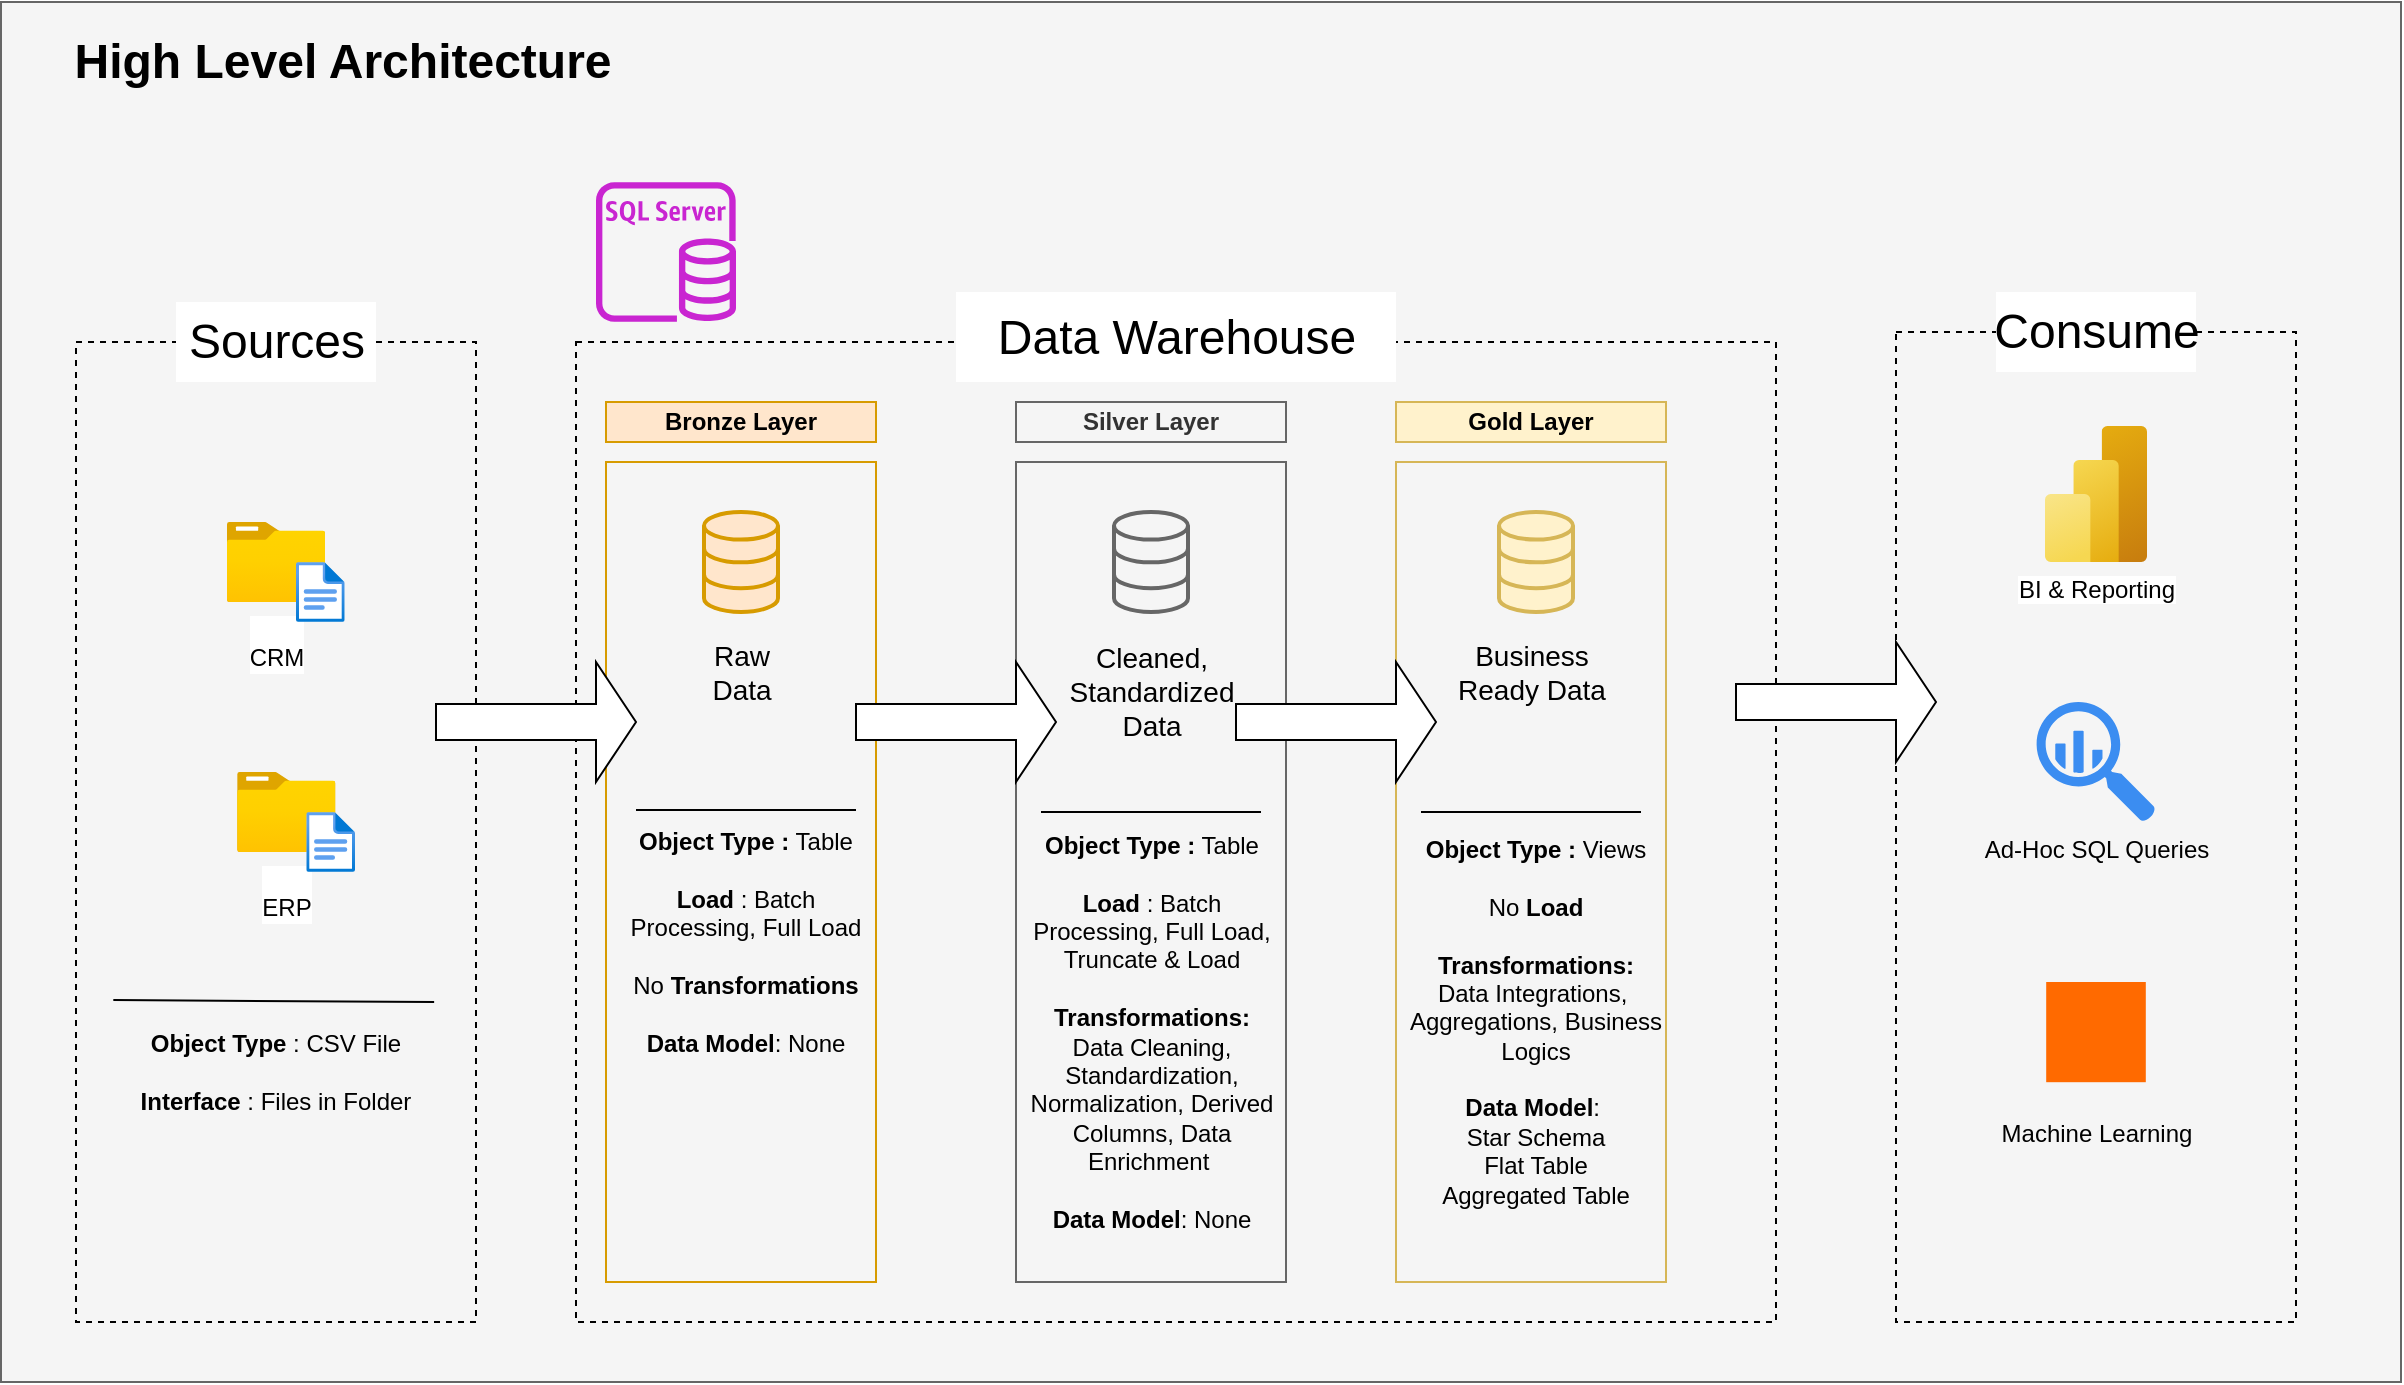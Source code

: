 <mxfile version="26.0.16">
  <diagram name="Page-1" id="6OiNLDRtXJ-XwX4tAJ69">
    <mxGraphModel dx="3092" dy="753" grid="1" gridSize="10" guides="1" tooltips="1" connect="1" arrows="1" fold="1" page="1" pageScale="1" pageWidth="850" pageHeight="1100" math="0" shadow="0">
      <root>
        <mxCell id="0" />
        <mxCell id="1" parent="0" />
        <mxCell id="V0E_rNhxR0BCft7JuIcc-1" value="" style="rounded=0;whiteSpace=wrap;html=1;fillColor=#f5f5f5;fontColor=#333333;strokeColor=#666666;" vertex="1" parent="1">
          <mxGeometry x="-1637.5" y="50" width="1200" height="690" as="geometry" />
        </mxCell>
        <mxCell id="NPlb_PadJ-hofh01fYWX-1" value="High Level Architecture" style="text;strokeColor=none;fillColor=none;html=1;fontSize=24;fontStyle=1;verticalAlign=middle;align=center;" parent="1" vertex="1">
          <mxGeometry x="-1637.5" y="60" width="340" height="40" as="geometry" />
        </mxCell>
        <mxCell id="NPlb_PadJ-hofh01fYWX-3" value="" style="rounded=0;whiteSpace=wrap;html=1;fillColor=none;dashed=1;" parent="1" vertex="1">
          <mxGeometry x="-1600" y="220" width="200" height="490" as="geometry" />
        </mxCell>
        <mxCell id="NPlb_PadJ-hofh01fYWX-5" value="Sources" style="text;strokeColor=none;fillColor=default;html=1;fontSize=24;fontStyle=0;verticalAlign=middle;align=center;" parent="1" vertex="1">
          <mxGeometry x="-1550" y="200" width="100" height="40" as="geometry" />
        </mxCell>
        <mxCell id="NPlb_PadJ-hofh01fYWX-6" value="" style="rounded=0;whiteSpace=wrap;html=1;fillColor=none;dashed=1;" parent="1" vertex="1">
          <mxGeometry x="-1350" y="220" width="600" height="490" as="geometry" />
        </mxCell>
        <mxCell id="NPlb_PadJ-hofh01fYWX-7" value="Data Warehouse" style="text;strokeColor=none;fillColor=default;html=1;fontSize=24;fontStyle=0;verticalAlign=middle;align=center;" parent="1" vertex="1">
          <mxGeometry x="-1160" y="195" width="220" height="45" as="geometry" />
        </mxCell>
        <mxCell id="NPlb_PadJ-hofh01fYWX-8" value="" style="rounded=0;whiteSpace=wrap;html=1;fillColor=none;dashed=1;" parent="1" vertex="1">
          <mxGeometry x="-690" y="215" width="200" height="495" as="geometry" />
        </mxCell>
        <mxCell id="NPlb_PadJ-hofh01fYWX-9" value="Consume" style="text;strokeColor=none;fillColor=default;html=1;fontSize=24;fontStyle=0;verticalAlign=middle;align=center;" parent="1" vertex="1">
          <mxGeometry x="-640" y="195" width="100" height="40" as="geometry" />
        </mxCell>
        <mxCell id="NPlb_PadJ-hofh01fYWX-10" value="Bronze Layer" style="rounded=0;whiteSpace=wrap;html=1;fillColor=#ffe6cc;strokeColor=#d79b00;fontStyle=1" parent="1" vertex="1">
          <mxGeometry x="-1335" y="250" width="135" height="20" as="geometry" />
        </mxCell>
        <mxCell id="NPlb_PadJ-hofh01fYWX-13" value="" style="rounded=0;whiteSpace=wrap;html=1;fillColor=none;strokeColor=#d79b00;" parent="1" vertex="1">
          <mxGeometry x="-1335" y="280" width="135" height="410" as="geometry" />
        </mxCell>
        <mxCell id="NPlb_PadJ-hofh01fYWX-15" value="Silver Layer" style="rounded=0;whiteSpace=wrap;html=1;fillColor=#f5f5f5;strokeColor=#666666;fontColor=#333333;fontStyle=1" parent="1" vertex="1">
          <mxGeometry x="-1130" y="250" width="135" height="20" as="geometry" />
        </mxCell>
        <mxCell id="NPlb_PadJ-hofh01fYWX-16" value="" style="rounded=0;whiteSpace=wrap;html=1;fillColor=none;strokeColor=#666666;fontColor=#333333;" parent="1" vertex="1">
          <mxGeometry x="-1130" y="280" width="135" height="410" as="geometry" />
        </mxCell>
        <mxCell id="NPlb_PadJ-hofh01fYWX-17" value="Gold Layer" style="rounded=0;whiteSpace=wrap;html=1;fillColor=#fff2cc;strokeColor=#d6b656;fontStyle=1" parent="1" vertex="1">
          <mxGeometry x="-940" y="250" width="135" height="20" as="geometry" />
        </mxCell>
        <mxCell id="NPlb_PadJ-hofh01fYWX-18" value="" style="rounded=0;whiteSpace=wrap;html=1;fillColor=none;strokeColor=#d6b656;" parent="1" vertex="1">
          <mxGeometry x="-940" y="280" width="135" height="410" as="geometry" />
        </mxCell>
        <mxCell id="NPlb_PadJ-hofh01fYWX-19" value="&lt;div&gt;&lt;br&gt;&lt;/div&gt;CRM" style="image;aspect=fixed;html=1;points=[];align=center;fontSize=12;image=img/lib/azure2/general/Folder_Blank.svg;" parent="1" vertex="1">
          <mxGeometry x="-1524.64" y="310" width="49.29" height="40" as="geometry" />
        </mxCell>
        <mxCell id="NPlb_PadJ-hofh01fYWX-21" value="" style="image;aspect=fixed;html=1;points=[];align=center;fontSize=12;image=img/lib/azure2/general/File.svg;" parent="1" vertex="1">
          <mxGeometry x="-1490" y="330" width="24.35" height="30" as="geometry" />
        </mxCell>
        <mxCell id="NPlb_PadJ-hofh01fYWX-23" value="&lt;div&gt;&lt;br&gt;&lt;/div&gt;ERP" style="image;aspect=fixed;html=1;points=[];align=center;fontSize=12;image=img/lib/azure2/general/Folder_Blank.svg;" parent="1" vertex="1">
          <mxGeometry x="-1519.49" y="435" width="49.29" height="40" as="geometry" />
        </mxCell>
        <mxCell id="NPlb_PadJ-hofh01fYWX-24" value="" style="image;aspect=fixed;html=1;points=[];align=center;fontSize=12;image=img/lib/azure2/general/File.svg;" parent="1" vertex="1">
          <mxGeometry x="-1484.85" y="455" width="24.35" height="30" as="geometry" />
        </mxCell>
        <mxCell id="NPlb_PadJ-hofh01fYWX-29" value="&lt;div&gt;&lt;b&gt;Object Type&lt;/b&gt;&amp;nbsp;&lt;span style=&quot;color: light-dark(rgb(0, 0, 0), rgb(255, 255, 255)); background-color: transparent;&quot;&gt;: CSV File&lt;/span&gt;&lt;div&gt;&lt;br&gt;&lt;div&gt;&lt;span style=&quot;background-color: transparent; color: light-dark(rgb(0, 0, 0), rgb(255, 255, 255));&quot;&gt;&lt;b&gt;Interface &lt;/b&gt;: Files in Folder&lt;/span&gt;&lt;/div&gt;&lt;/div&gt;&lt;/div&gt;" style="text;html=1;align=center;verticalAlign=middle;whiteSpace=wrap;rounded=0;" parent="1" vertex="1">
          <mxGeometry x="-1590" y="550" width="180" height="70" as="geometry" />
        </mxCell>
        <mxCell id="NPlb_PadJ-hofh01fYWX-30" value="" style="html=1;verticalLabelPosition=bottom;align=center;labelBackgroundColor=#ffffff;verticalAlign=top;strokeWidth=2;strokeColor=#d79b00;shadow=0;dashed=0;shape=mxgraph.ios7.icons.data;fillColor=#ffe6cc;" parent="1" vertex="1">
          <mxGeometry x="-1286" y="305" width="37" height="50" as="geometry" />
        </mxCell>
        <mxCell id="NPlb_PadJ-hofh01fYWX-31" value="" style="html=1;verticalLabelPosition=bottom;align=center;labelBackgroundColor=#ffffff;verticalAlign=top;strokeWidth=2;strokeColor=#666666;shadow=0;dashed=0;shape=mxgraph.ios7.icons.data;fillColor=#f5f5f5;fontColor=#333333;" parent="1" vertex="1">
          <mxGeometry x="-1081" y="305" width="37" height="50" as="geometry" />
        </mxCell>
        <mxCell id="NPlb_PadJ-hofh01fYWX-32" value="" style="html=1;verticalLabelPosition=bottom;align=center;labelBackgroundColor=#ffffff;verticalAlign=top;strokeWidth=2;strokeColor=#d6b656;shadow=0;dashed=0;shape=mxgraph.ios7.icons.data;fillColor=#fff2cc;" parent="1" vertex="1">
          <mxGeometry x="-888.5" y="305" width="37" height="50" as="geometry" />
        </mxCell>
        <mxCell id="NPlb_PadJ-hofh01fYWX-33" value="" style="shape=singleArrow;whiteSpace=wrap;html=1;" parent="1" vertex="1">
          <mxGeometry x="-1420" y="380" width="100" height="60" as="geometry" />
        </mxCell>
        <mxCell id="NPlb_PadJ-hofh01fYWX-34" value="" style="shape=singleArrow;whiteSpace=wrap;html=1;" parent="1" vertex="1">
          <mxGeometry x="-1210" y="380" width="100" height="60" as="geometry" />
        </mxCell>
        <mxCell id="NPlb_PadJ-hofh01fYWX-35" value="" style="shape=singleArrow;whiteSpace=wrap;html=1;" parent="1" vertex="1">
          <mxGeometry x="-1020" y="380" width="100" height="60" as="geometry" />
        </mxCell>
        <mxCell id="NPlb_PadJ-hofh01fYWX-36" value="" style="shape=singleArrow;whiteSpace=wrap;html=1;" parent="1" vertex="1">
          <mxGeometry x="-770" y="370" width="100" height="60" as="geometry" />
        </mxCell>
        <mxCell id="NPlb_PadJ-hofh01fYWX-37" value="Raw Data" style="text;html=1;align=center;verticalAlign=middle;whiteSpace=wrap;rounded=0;fontStyle=0;fontSize=14;" parent="1" vertex="1">
          <mxGeometry x="-1297.5" y="370" width="60" height="30" as="geometry" />
        </mxCell>
        <mxCell id="NPlb_PadJ-hofh01fYWX-38" value="Cleaned, Standardized Data" style="text;html=1;align=center;verticalAlign=middle;whiteSpace=wrap;rounded=0;fontStyle=0;fontSize=14;" parent="1" vertex="1">
          <mxGeometry x="-1117.5" y="380" width="110" height="30" as="geometry" />
        </mxCell>
        <mxCell id="NPlb_PadJ-hofh01fYWX-39" value="Business Ready Data" style="text;html=1;align=center;verticalAlign=middle;whiteSpace=wrap;rounded=0;fontStyle=0;fontSize=14;" parent="1" vertex="1">
          <mxGeometry x="-922.5" y="370" width="100" height="30" as="geometry" />
        </mxCell>
        <mxCell id="NPlb_PadJ-hofh01fYWX-40" value="" style="endArrow=none;html=1;rounded=0;" parent="1" edge="1">
          <mxGeometry width="50" height="50" relative="1" as="geometry">
            <mxPoint x="-1320" y="454" as="sourcePoint" />
            <mxPoint x="-1210" y="454" as="targetPoint" />
          </mxGeometry>
        </mxCell>
        <mxCell id="NPlb_PadJ-hofh01fYWX-41" value="" style="endArrow=none;html=1;rounded=0;" parent="1" edge="1">
          <mxGeometry width="50" height="50" relative="1" as="geometry">
            <mxPoint x="-927.5" y="455" as="sourcePoint" />
            <mxPoint x="-817.5" y="455" as="targetPoint" />
          </mxGeometry>
        </mxCell>
        <mxCell id="NPlb_PadJ-hofh01fYWX-42" value="" style="endArrow=none;html=1;rounded=0;" parent="1" edge="1">
          <mxGeometry width="50" height="50" relative="1" as="geometry">
            <mxPoint x="-1117.5" y="455" as="sourcePoint" />
            <mxPoint x="-1007.5" y="455" as="targetPoint" />
          </mxGeometry>
        </mxCell>
        <mxCell id="NPlb_PadJ-hofh01fYWX-44" value="&lt;b&gt;Object Type&amp;nbsp;&lt;/b&gt;&lt;span style=&quot;background-color: transparent; color: light-dark(rgb(0, 0, 0), rgb(255, 255, 255));&quot;&gt;&lt;b&gt;:&lt;/b&gt; Table&lt;/span&gt;&lt;div&gt;&lt;div&gt;&lt;br&gt;&lt;/div&gt;&lt;/div&gt;&lt;div&gt;&lt;b&gt;Load &lt;/b&gt;: Batch Processing, Full Load&lt;/div&gt;&lt;div&gt;&lt;br&gt;&lt;/div&gt;&lt;div&gt;No &lt;b&gt;Transformations&lt;/b&gt;&lt;/div&gt;&lt;div&gt;&lt;br&gt;&lt;/div&gt;&lt;div&gt;&lt;b&gt;Data Model&lt;/b&gt;: None&lt;/div&gt;" style="text;html=1;align=center;verticalAlign=middle;whiteSpace=wrap;rounded=0;" parent="1" vertex="1">
          <mxGeometry x="-1330" y="490" width="130" height="60" as="geometry" />
        </mxCell>
        <mxCell id="NPlb_PadJ-hofh01fYWX-50" value="&lt;b&gt;Object Type&amp;nbsp;&lt;/b&gt;&lt;span style=&quot;background-color: transparent; color: light-dark(rgb(0, 0, 0), rgb(255, 255, 255));&quot;&gt;&lt;b&gt;:&lt;/b&gt; Table&lt;/span&gt;&lt;div&gt;&lt;div&gt;&lt;br&gt;&lt;/div&gt;&lt;/div&gt;&lt;div&gt;&lt;b&gt;Load &lt;/b&gt;: Batch Processing, Full Load, Truncate &amp;amp; Load&lt;/div&gt;&lt;div&gt;&lt;br&gt;&lt;/div&gt;&lt;div&gt;&lt;b&gt;Transformations:&lt;/b&gt;&lt;/div&gt;&lt;div&gt;Data Cleaning, Standardization, Normalization, Derived Columns, Data Enrichment&lt;b&gt;&amp;nbsp;&lt;/b&gt;&lt;/div&gt;&lt;div&gt;&lt;br&gt;&lt;/div&gt;&lt;div&gt;&lt;b&gt;Data Model&lt;/b&gt;: None&lt;/div&gt;" style="text;html=1;align=center;verticalAlign=middle;whiteSpace=wrap;rounded=0;" parent="1" vertex="1">
          <mxGeometry x="-1127.5" y="540" width="130" height="50" as="geometry" />
        </mxCell>
        <mxCell id="NPlb_PadJ-hofh01fYWX-52" value="" style="endArrow=none;html=1;rounded=0;entryX=0.917;entryY=0;entryDx=0;entryDy=0;entryPerimeter=0;" parent="1" edge="1">
          <mxGeometry width="50" height="50" relative="1" as="geometry">
            <mxPoint x="-1581.35" y="549" as="sourcePoint" />
            <mxPoint x="-1420.94" y="550" as="targetPoint" />
          </mxGeometry>
        </mxCell>
        <mxCell id="NPlb_PadJ-hofh01fYWX-54" value="&lt;b&gt;Object Type&amp;nbsp;&lt;/b&gt;&lt;span style=&quot;background-color: transparent; color: light-dark(rgb(0, 0, 0), rgb(255, 255, 255));&quot;&gt;&lt;b&gt;:&lt;/b&gt; Views&lt;/span&gt;&lt;div&gt;&lt;div&gt;&lt;br&gt;&lt;/div&gt;&lt;/div&gt;&lt;div&gt;No &lt;b&gt;Load&lt;/b&gt;&lt;/div&gt;&lt;div&gt;&lt;br&gt;&lt;/div&gt;&lt;div&gt;&lt;b&gt;Transformations:&lt;/b&gt;&lt;/div&gt;&lt;div&gt;Data Integrations,&amp;nbsp;&lt;/div&gt;&lt;div&gt;Aggregations, Business Logics&lt;/div&gt;&lt;div&gt;&lt;br&gt;&lt;/div&gt;&lt;div&gt;&lt;b&gt;Data Model&lt;/b&gt;:&amp;nbsp;&lt;/div&gt;&lt;div&gt;Star Schema&lt;/div&gt;&lt;div&gt;Flat Table&lt;/div&gt;&lt;div&gt;Aggregated Table&lt;/div&gt;" style="text;html=1;align=center;verticalAlign=middle;whiteSpace=wrap;rounded=0;" parent="1" vertex="1">
          <mxGeometry x="-935" y="530" width="130" height="60" as="geometry" />
        </mxCell>
        <mxCell id="NPlb_PadJ-hofh01fYWX-55" value="BI &amp;amp; Reporting" style="image;aspect=fixed;html=1;points=[];align=center;fontSize=12;image=img/lib/azure2/analytics/Power_BI_Embedded.svg;" parent="1" vertex="1">
          <mxGeometry x="-615.5" y="262" width="51" height="68" as="geometry" />
        </mxCell>
        <mxCell id="NPlb_PadJ-hofh01fYWX-57" value="Ad-Hoc SQL Queries" style="sketch=0;html=1;aspect=fixed;strokeColor=none;shadow=0;fillColor=#3B8DF1;verticalAlign=top;labelPosition=center;verticalLabelPosition=bottom;shape=mxgraph.gcp2.big_query" parent="1" vertex="1">
          <mxGeometry x="-619.7" y="400" width="59.4" height="60" as="geometry" />
        </mxCell>
        <mxCell id="NPlb_PadJ-hofh01fYWX-58" value="&lt;div&gt;&lt;br&gt;&lt;/div&gt;&lt;div&gt;&lt;br&gt;&lt;/div&gt;&lt;div&gt;&lt;br&gt;&lt;/div&gt;&lt;div&gt;&lt;br&gt;&lt;/div&gt;&lt;div&gt;&lt;br&gt;&lt;/div&gt;&lt;div&gt;&lt;br&gt;&lt;/div&gt;&lt;div&gt;&lt;br&gt;&lt;/div&gt;&lt;div&gt;Machine Learning&lt;/div&gt;" style="points=[];aspect=fixed;html=1;align=center;shadow=0;dashed=0;fillColor=#FF6A00;strokeColor=none;shape=mxgraph.alibaba_cloud.machine_learning;" parent="1" vertex="1">
          <mxGeometry x="-614.9" y="540" width="49.8" height="50.1" as="geometry" />
        </mxCell>
        <mxCell id="NPlb_PadJ-hofh01fYWX-59" value="" style="sketch=0;outlineConnect=0;fontColor=#232F3E;gradientColor=none;fillColor=#C925D1;strokeColor=none;dashed=0;verticalLabelPosition=bottom;verticalAlign=top;align=center;html=1;fontSize=12;fontStyle=0;aspect=fixed;pointerEvents=1;shape=mxgraph.aws4.rds_sql_server_instance;" parent="1" vertex="1">
          <mxGeometry x="-1340" y="140" width="70" height="70" as="geometry" />
        </mxCell>
      </root>
    </mxGraphModel>
  </diagram>
</mxfile>
